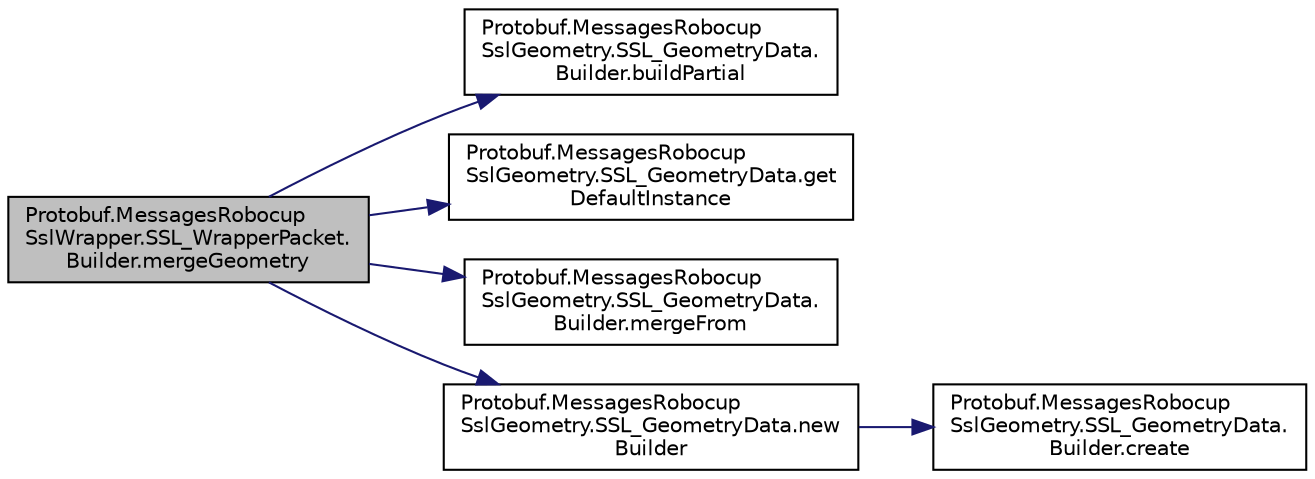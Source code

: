 digraph "Protobuf.MessagesRobocupSslWrapper.SSL_WrapperPacket.Builder.mergeGeometry"
{
 // INTERACTIVE_SVG=YES
  edge [fontname="Helvetica",fontsize="10",labelfontname="Helvetica",labelfontsize="10"];
  node [fontname="Helvetica",fontsize="10",shape=record];
  rankdir="LR";
  Node1 [label="Protobuf.MessagesRobocup\lSslWrapper.SSL_WrapperPacket.\lBuilder.mergeGeometry",height=0.2,width=0.4,color="black", fillcolor="grey75", style="filled", fontcolor="black"];
  Node1 -> Node2 [color="midnightblue",fontsize="10",style="solid",fontname="Helvetica"];
  Node2 [label="Protobuf.MessagesRobocup\lSslGeometry.SSL_GeometryData.\lBuilder.buildPartial",height=0.2,width=0.4,color="black", fillcolor="white", style="filled",URL="$df/de7/class_protobuf_1_1_messages_robocup_ssl_geometry_1_1_s_s_l___geometry_data_1_1_builder.html#a72ab76b992149168de5e78c0f9e47966"];
  Node1 -> Node3 [color="midnightblue",fontsize="10",style="solid",fontname="Helvetica"];
  Node3 [label="Protobuf.MessagesRobocup\lSslGeometry.SSL_GeometryData.get\lDefaultInstance",height=0.2,width=0.4,color="black", fillcolor="white", style="filled",URL="$d2/d78/class_protobuf_1_1_messages_robocup_ssl_geometry_1_1_s_s_l___geometry_data.html#a9a27c6976d8ab7a4fbd20131130f40f8"];
  Node1 -> Node4 [color="midnightblue",fontsize="10",style="solid",fontname="Helvetica"];
  Node4 [label="Protobuf.MessagesRobocup\lSslGeometry.SSL_GeometryData.\lBuilder.mergeFrom",height=0.2,width=0.4,color="black", fillcolor="white", style="filled",URL="$df/de7/class_protobuf_1_1_messages_robocup_ssl_geometry_1_1_s_s_l___geometry_data_1_1_builder.html#a00fcd235b077608da8bff06d312fe7c2"];
  Node1 -> Node5 [color="midnightblue",fontsize="10",style="solid",fontname="Helvetica"];
  Node5 [label="Protobuf.MessagesRobocup\lSslGeometry.SSL_GeometryData.new\lBuilder",height=0.2,width=0.4,color="black", fillcolor="white", style="filled",URL="$d2/d78/class_protobuf_1_1_messages_robocup_ssl_geometry_1_1_s_s_l___geometry_data.html#a0b996db6bb10942372614ef1ef27eb49"];
  Node5 -> Node6 [color="midnightblue",fontsize="10",style="solid",fontname="Helvetica"];
  Node6 [label="Protobuf.MessagesRobocup\lSslGeometry.SSL_GeometryData.\lBuilder.create",height=0.2,width=0.4,color="black", fillcolor="white", style="filled",URL="$df/de7/class_protobuf_1_1_messages_robocup_ssl_geometry_1_1_s_s_l___geometry_data_1_1_builder.html#af0161be089b1e866eeaaaa9ba86912ac"];
}
